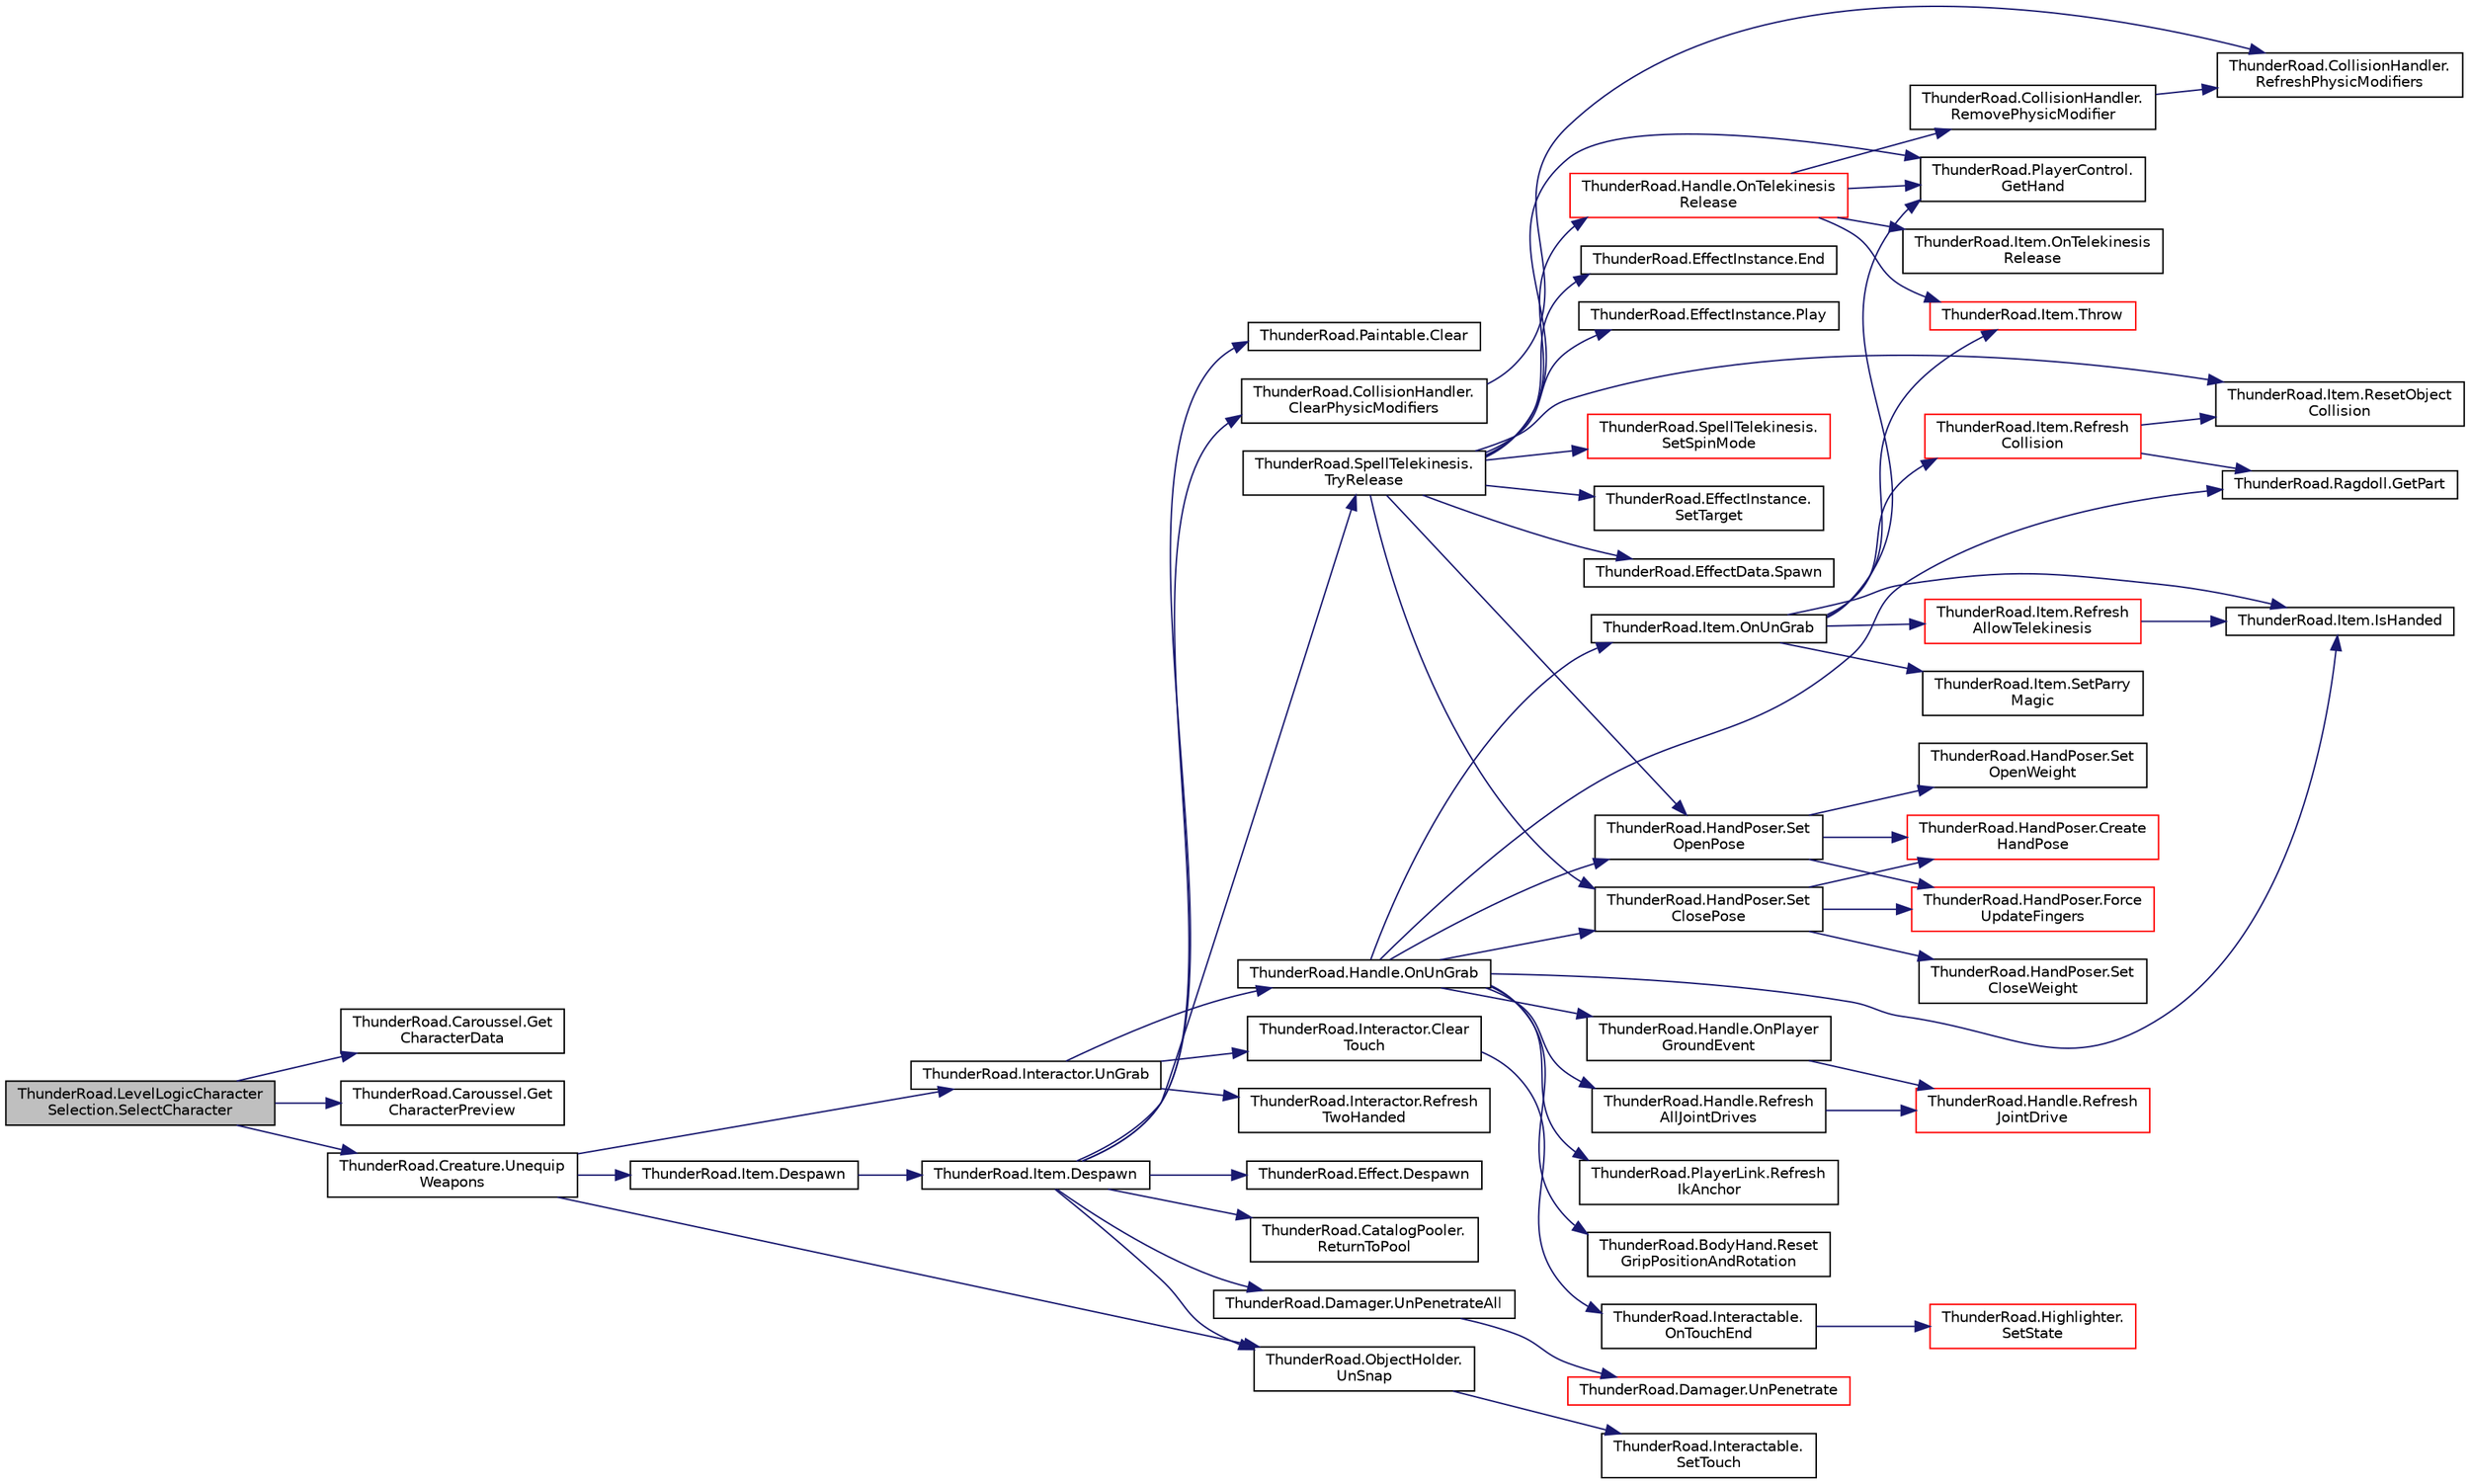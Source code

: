 digraph "ThunderRoad.LevelLogicCharacterSelection.SelectCharacter"
{
 // LATEX_PDF_SIZE
  edge [fontname="Helvetica",fontsize="10",labelfontname="Helvetica",labelfontsize="10"];
  node [fontname="Helvetica",fontsize="10",shape=record];
  rankdir="LR";
  Node1 [label="ThunderRoad.LevelLogicCharacter\lSelection.SelectCharacter",height=0.2,width=0.4,color="black", fillcolor="grey75", style="filled", fontcolor="black",tooltip="Selects the character."];
  Node1 -> Node2 [color="midnightblue",fontsize="10",style="solid",fontname="Helvetica"];
  Node2 [label="ThunderRoad.Caroussel.Get\lCharacterData",height=0.2,width=0.4,color="black", fillcolor="white", style="filled",URL="$class_thunder_road_1_1_caroussel.html#a322117e93159590af9a414e5ae0e7e64",tooltip="Gets the character data."];
  Node1 -> Node3 [color="midnightblue",fontsize="10",style="solid",fontname="Helvetica"];
  Node3 [label="ThunderRoad.Caroussel.Get\lCharacterPreview",height=0.2,width=0.4,color="black", fillcolor="white", style="filled",URL="$class_thunder_road_1_1_caroussel.html#ad7c15c150e58867fee8aca664214a580",tooltip="Gets the character preview."];
  Node1 -> Node4 [color="midnightblue",fontsize="10",style="solid",fontname="Helvetica"];
  Node4 [label="ThunderRoad.Creature.Unequip\lWeapons",height=0.2,width=0.4,color="black", fillcolor="white", style="filled",URL="$class_thunder_road_1_1_creature.html#a26d0fbb655182d75c8e369057ab5e85d",tooltip="Unequips the weapons."];
  Node4 -> Node5 [color="midnightblue",fontsize="10",style="solid",fontname="Helvetica"];
  Node5 [label="ThunderRoad.Item.Despawn",height=0.2,width=0.4,color="black", fillcolor="white", style="filled",URL="$class_thunder_road_1_1_item.html#a6bc9fe525c3098357fb3064477cd5d25",tooltip="Despawns the specified delay."];
  Node5 -> Node6 [color="midnightblue",fontsize="10",style="solid",fontname="Helvetica"];
  Node6 [label="ThunderRoad.Item.Despawn",height=0.2,width=0.4,color="black", fillcolor="white", style="filled",URL="$class_thunder_road_1_1_item.html#a6abf7a0bc00f7af7637d9e998bc6b64e",tooltip="Despawns this instance."];
  Node6 -> Node7 [color="midnightblue",fontsize="10",style="solid",fontname="Helvetica"];
  Node7 [label="ThunderRoad.Paintable.Clear",height=0.2,width=0.4,color="black", fillcolor="white", style="filled",URL="$class_thunder_road_1_1_paintable.html#ac8d5a04bf9e92485c895110b2d15a317",tooltip="Clears this instance."];
  Node6 -> Node8 [color="midnightblue",fontsize="10",style="solid",fontname="Helvetica"];
  Node8 [label="ThunderRoad.CollisionHandler.\lClearPhysicModifiers",height=0.2,width=0.4,color="black", fillcolor="white", style="filled",URL="$class_thunder_road_1_1_collision_handler.html#aad7c842f675bc850a9fab4be9bc42aae",tooltip="Clears the physic modifiers."];
  Node8 -> Node9 [color="midnightblue",fontsize="10",style="solid",fontname="Helvetica"];
  Node9 [label="ThunderRoad.CollisionHandler.\lRefreshPhysicModifiers",height=0.2,width=0.4,color="black", fillcolor="white", style="filled",URL="$class_thunder_road_1_1_collision_handler.html#a9baba308d0401342c4f214a885582413",tooltip="Refreshes the physic modifiers."];
  Node6 -> Node10 [color="midnightblue",fontsize="10",style="solid",fontname="Helvetica"];
  Node10 [label="ThunderRoad.Effect.Despawn",height=0.2,width=0.4,color="black", fillcolor="white", style="filled",URL="$class_thunder_road_1_1_effect.html#ac6e493020ac6c4135aeae266f8004594",tooltip="Despawns this instance."];
  Node6 -> Node11 [color="midnightblue",fontsize="10",style="solid",fontname="Helvetica"];
  Node11 [label="ThunderRoad.CatalogPooler.\lReturnToPool",height=0.2,width=0.4,color="black", fillcolor="white", style="filled",URL="$class_thunder_road_1_1_catalog_pooler.html#abd332139fb6f6805b5e1f900ebb2b050",tooltip="Returns to pool."];
  Node6 -> Node12 [color="midnightblue",fontsize="10",style="solid",fontname="Helvetica"];
  Node12 [label="ThunderRoad.SpellTelekinesis.\lTryRelease",height=0.2,width=0.4,color="black", fillcolor="white", style="filled",URL="$class_thunder_road_1_1_spell_telekinesis.html#a7bdbcedcad4520550081bbe13f9d3105",tooltip="Tries the release."];
  Node12 -> Node13 [color="midnightblue",fontsize="10",style="solid",fontname="Helvetica"];
  Node13 [label="ThunderRoad.EffectInstance.End",height=0.2,width=0.4,color="black", fillcolor="white", style="filled",URL="$class_thunder_road_1_1_effect_instance.html#a2145ac61404303ad31bfda14880e77e5",tooltip="Ends the specified loop only."];
  Node12 -> Node14 [color="midnightblue",fontsize="10",style="solid",fontname="Helvetica"];
  Node14 [label="ThunderRoad.PlayerControl.\lGetHand",height=0.2,width=0.4,color="black", fillcolor="white", style="filled",URL="$class_thunder_road_1_1_player_control.html#a35f9d9f52e8ffc5ad4a3b3a8a18541b9",tooltip="Gets the hand."];
  Node12 -> Node15 [color="midnightblue",fontsize="10",style="solid",fontname="Helvetica"];
  Node15 [label="ThunderRoad.Handle.OnTelekinesis\lRelease",height=0.2,width=0.4,color="red", fillcolor="white", style="filled",URL="$class_thunder_road_1_1_handle.html#a4c4f5a8962aca554ba0df43b1f089301",tooltip="Called when [telekinesis release]."];
  Node15 -> Node14 [color="midnightblue",fontsize="10",style="solid",fontname="Helvetica"];
  Node15 -> Node16 [color="midnightblue",fontsize="10",style="solid",fontname="Helvetica"];
  Node16 [label="ThunderRoad.Item.OnTelekinesis\lRelease",height=0.2,width=0.4,color="black", fillcolor="white", style="filled",URL="$class_thunder_road_1_1_item.html#aece7f005d003a7b1d19745911afbea84",tooltip="Called when [telekinesis release]."];
  Node15 -> Node17 [color="midnightblue",fontsize="10",style="solid",fontname="Helvetica"];
  Node17 [label="ThunderRoad.CollisionHandler.\lRemovePhysicModifier",height=0.2,width=0.4,color="black", fillcolor="white", style="filled",URL="$class_thunder_road_1_1_collision_handler.html#a0c22ab9a8eb20a0e65373f111b93362c",tooltip="Removes the physic modifier."];
  Node17 -> Node9 [color="midnightblue",fontsize="10",style="solid",fontname="Helvetica"];
  Node15 -> Node22 [color="midnightblue",fontsize="10",style="solid",fontname="Helvetica"];
  Node22 [label="ThunderRoad.Item.Throw",height=0.2,width=0.4,color="red", fillcolor="white", style="filled",URL="$class_thunder_road_1_1_item.html#a093146a18f771d8c8ad8333dab93c4f8",tooltip="Throws the specified throw multiplier."];
  Node12 -> Node27 [color="midnightblue",fontsize="10",style="solid",fontname="Helvetica"];
  Node27 [label="ThunderRoad.EffectInstance.Play",height=0.2,width=0.4,color="black", fillcolor="white", style="filled",URL="$class_thunder_road_1_1_effect_instance.html#a2e1b93aec710be57d9a9014149f0c5d5",tooltip="Plays the specified step custom hash identifier."];
  Node12 -> Node28 [color="midnightblue",fontsize="10",style="solid",fontname="Helvetica"];
  Node28 [label="ThunderRoad.Item.ResetObject\lCollision",height=0.2,width=0.4,color="black", fillcolor="white", style="filled",URL="$class_thunder_road_1_1_item.html#a0cb2eaf67cb34ac7856b2c584549902a",tooltip="Resets the object collision."];
  Node12 -> Node29 [color="midnightblue",fontsize="10",style="solid",fontname="Helvetica"];
  Node29 [label="ThunderRoad.HandPoser.Set\lClosePose",height=0.2,width=0.4,color="black", fillcolor="white", style="filled",URL="$class_thunder_road_1_1_hand_poser.html#a343c75f2c13c6390f5dcb55278466712",tooltip="Sets the close pose."];
  Node29 -> Node30 [color="midnightblue",fontsize="10",style="solid",fontname="Helvetica"];
  Node30 [label="ThunderRoad.HandPoser.Create\lHandPose",height=0.2,width=0.4,color="red", fillcolor="white", style="filled",URL="$class_thunder_road_1_1_hand_poser.html#a14f49279567da792b5921424a61c58b6",tooltip="Creates the hand pose."];
  Node29 -> Node33 [color="midnightblue",fontsize="10",style="solid",fontname="Helvetica"];
  Node33 [label="ThunderRoad.HandPoser.Force\lUpdateFingers",height=0.2,width=0.4,color="red", fillcolor="white", style="filled",URL="$class_thunder_road_1_1_hand_poser.html#a0c1086136b39823b4fcd770426e12a2b",tooltip="Forces the update fingers."];
  Node29 -> Node40 [color="midnightblue",fontsize="10",style="solid",fontname="Helvetica"];
  Node40 [label="ThunderRoad.HandPoser.Set\lCloseWeight",height=0.2,width=0.4,color="black", fillcolor="white", style="filled",URL="$class_thunder_road_1_1_hand_poser.html#af52a8cf2bc60491f2941a73364ba258a",tooltip="Sets the close weight."];
  Node12 -> Node41 [color="midnightblue",fontsize="10",style="solid",fontname="Helvetica"];
  Node41 [label="ThunderRoad.HandPoser.Set\lOpenPose",height=0.2,width=0.4,color="black", fillcolor="white", style="filled",URL="$class_thunder_road_1_1_hand_poser.html#a3e6c4ca79e2e57ad1824711223f52c99",tooltip="Sets the open pose."];
  Node41 -> Node30 [color="midnightblue",fontsize="10",style="solid",fontname="Helvetica"];
  Node41 -> Node33 [color="midnightblue",fontsize="10",style="solid",fontname="Helvetica"];
  Node41 -> Node42 [color="midnightblue",fontsize="10",style="solid",fontname="Helvetica"];
  Node42 [label="ThunderRoad.HandPoser.Set\lOpenWeight",height=0.2,width=0.4,color="black", fillcolor="white", style="filled",URL="$class_thunder_road_1_1_hand_poser.html#ab8c2d514e77308627ec5af639158dbb8",tooltip="Sets the open weight."];
  Node12 -> Node43 [color="midnightblue",fontsize="10",style="solid",fontname="Helvetica"];
  Node43 [label="ThunderRoad.SpellTelekinesis.\lSetSpinMode",height=0.2,width=0.4,color="red", fillcolor="white", style="filled",URL="$class_thunder_road_1_1_spell_telekinesis.html#ae5237414fccf4e9da106dcf961f9dbaa",tooltip="Sets the spin mode."];
  Node12 -> Node47 [color="midnightblue",fontsize="10",style="solid",fontname="Helvetica"];
  Node47 [label="ThunderRoad.EffectInstance.\lSetTarget",height=0.2,width=0.4,color="black", fillcolor="white", style="filled",URL="$class_thunder_road_1_1_effect_instance.html#a87794195b08dfc45bf7ea9b93f0bc305",tooltip="Sets the target."];
  Node12 -> Node48 [color="midnightblue",fontsize="10",style="solid",fontname="Helvetica"];
  Node48 [label="ThunderRoad.EffectData.Spawn",height=0.2,width=0.4,color="black", fillcolor="white", style="filled",URL="$class_thunder_road_1_1_effect_data.html#a63841dec71870c38eba2dd432ff8878e",tooltip="Spawns the specified parent."];
  Node6 -> Node49 [color="midnightblue",fontsize="10",style="solid",fontname="Helvetica"];
  Node49 [label="ThunderRoad.Damager.UnPenetrateAll",height=0.2,width=0.4,color="black", fillcolor="white", style="filled",URL="$class_thunder_road_1_1_damager.html#a528d5f921eb60bf5695fe265e5223702",tooltip="Uns the penetrate all."];
  Node49 -> Node50 [color="midnightblue",fontsize="10",style="solid",fontname="Helvetica"];
  Node50 [label="ThunderRoad.Damager.UnPenetrate",height=0.2,width=0.4,color="red", fillcolor="white", style="filled",URL="$class_thunder_road_1_1_damager.html#a9833200091ec2bbe4733cabf37fc19ae",tooltip="Uns the penetrate."];
  Node6 -> Node53 [color="midnightblue",fontsize="10",style="solid",fontname="Helvetica"];
  Node53 [label="ThunderRoad.ObjectHolder.\lUnSnap",height=0.2,width=0.4,color="black", fillcolor="white", style="filled",URL="$class_thunder_road_1_1_object_holder.html#aba8506d2ba878d1dee5e17d7c9738a41",tooltip="Uns the snap."];
  Node53 -> Node54 [color="midnightblue",fontsize="10",style="solid",fontname="Helvetica"];
  Node54 [label="ThunderRoad.Interactable.\lSetTouch",height=0.2,width=0.4,color="black", fillcolor="white", style="filled",URL="$class_thunder_road_1_1_interactable.html#a050a5fc51f8a10b6d1743c45f4de908a",tooltip="Sets the touch."];
  Node4 -> Node55 [color="midnightblue",fontsize="10",style="solid",fontname="Helvetica"];
  Node55 [label="ThunderRoad.Interactor.UnGrab",height=0.2,width=0.4,color="black", fillcolor="white", style="filled",URL="$class_thunder_road_1_1_interactor.html#aac5f1c05c892d8f18262b910ba75c8ae",tooltip="Uns the grab."];
  Node55 -> Node56 [color="midnightblue",fontsize="10",style="solid",fontname="Helvetica"];
  Node56 [label="ThunderRoad.Interactor.Clear\lTouch",height=0.2,width=0.4,color="black", fillcolor="white", style="filled",URL="$class_thunder_road_1_1_interactor.html#a32bff7045c10e93443547097126de42e",tooltip="Clears the touch."];
  Node56 -> Node57 [color="midnightblue",fontsize="10",style="solid",fontname="Helvetica"];
  Node57 [label="ThunderRoad.Interactable.\lOnTouchEnd",height=0.2,width=0.4,color="black", fillcolor="white", style="filled",URL="$class_thunder_road_1_1_interactable.html#a33c2f46971a169e09a6430afeee14039",tooltip="Called when [touch end]."];
  Node57 -> Node58 [color="midnightblue",fontsize="10",style="solid",fontname="Helvetica"];
  Node58 [label="ThunderRoad.Highlighter.\lSetState",height=0.2,width=0.4,color="red", fillcolor="white", style="filled",URL="$class_thunder_road_1_1_highlighter.html#aa1487a513b92c7ebb44777930e1bed55",tooltip="Sets the state."];
  Node55 -> Node64 [color="midnightblue",fontsize="10",style="solid",fontname="Helvetica"];
  Node64 [label="ThunderRoad.Handle.OnUnGrab",height=0.2,width=0.4,color="black", fillcolor="white", style="filled",URL="$class_thunder_road_1_1_handle.html#a75074ab7acb56294512dada6437cd799",tooltip="Called when [un grab]."];
  Node64 -> Node65 [color="midnightblue",fontsize="10",style="solid",fontname="Helvetica"];
  Node65 [label="ThunderRoad.Ragdoll.GetPart",height=0.2,width=0.4,color="black", fillcolor="white", style="filled",URL="$class_thunder_road_1_1_ragdoll.html#a63bb50459ca0652451c1aef3fc8155cb",tooltip="Gets the part."];
  Node64 -> Node66 [color="midnightblue",fontsize="10",style="solid",fontname="Helvetica"];
  Node66 [label="ThunderRoad.Item.IsHanded",height=0.2,width=0.4,color="black", fillcolor="white", style="filled",URL="$class_thunder_road_1_1_item.html#a3f6db977accd385918e6ac7b140e9872",tooltip="Determines whether the specified side is handed."];
  Node64 -> Node67 [color="midnightblue",fontsize="10",style="solid",fontname="Helvetica"];
  Node67 [label="ThunderRoad.Handle.OnPlayer\lGroundEvent",height=0.2,width=0.4,color="black", fillcolor="white", style="filled",URL="$class_thunder_road_1_1_handle.html#ae62c5fccfe4c2ce3a50f2e9d21963572",tooltip="Called when [player ground event]."];
  Node67 -> Node68 [color="midnightblue",fontsize="10",style="solid",fontname="Helvetica"];
  Node68 [label="ThunderRoad.Handle.Refresh\lJointDrive",height=0.2,width=0.4,color="red", fillcolor="white", style="filled",URL="$class_thunder_road_1_1_handle.html#a198ca29640ae1e41a39f0fcd9791c00a",tooltip="Refreshes the joint drive."];
  Node64 -> Node75 [color="midnightblue",fontsize="10",style="solid",fontname="Helvetica"];
  Node75 [label="ThunderRoad.Item.OnUnGrab",height=0.2,width=0.4,color="black", fillcolor="white", style="filled",URL="$class_thunder_road_1_1_item.html#a00f67a71073d5a4877cebb2ab84ee65a",tooltip="Called when [un grab]."];
  Node75 -> Node14 [color="midnightblue",fontsize="10",style="solid",fontname="Helvetica"];
  Node75 -> Node66 [color="midnightblue",fontsize="10",style="solid",fontname="Helvetica"];
  Node75 -> Node76 [color="midnightblue",fontsize="10",style="solid",fontname="Helvetica"];
  Node76 [label="ThunderRoad.Item.Refresh\lAllowTelekinesis",height=0.2,width=0.4,color="red", fillcolor="white", style="filled",URL="$class_thunder_road_1_1_item.html#acfe999b997b96e216b489d06b0e28ec2",tooltip="Refreshes the allow telekinesis."];
  Node76 -> Node66 [color="midnightblue",fontsize="10",style="solid",fontname="Helvetica"];
  Node75 -> Node79 [color="midnightblue",fontsize="10",style="solid",fontname="Helvetica"];
  Node79 [label="ThunderRoad.Item.Refresh\lCollision",height=0.2,width=0.4,color="red", fillcolor="white", style="filled",URL="$class_thunder_road_1_1_item.html#a6a4c857535cb043d56ddf774e1f7f390",tooltip="Refreshes the collision."];
  Node79 -> Node65 [color="midnightblue",fontsize="10",style="solid",fontname="Helvetica"];
  Node79 -> Node28 [color="midnightblue",fontsize="10",style="solid",fontname="Helvetica"];
  Node75 -> Node81 [color="midnightblue",fontsize="10",style="solid",fontname="Helvetica"];
  Node81 [label="ThunderRoad.Item.SetParry\lMagic",height=0.2,width=0.4,color="black", fillcolor="white", style="filled",URL="$class_thunder_road_1_1_item.html#a54f3d4cddf76935a6bb89c02cfc2aab4",tooltip="Sets the parry magic."];
  Node75 -> Node22 [color="midnightblue",fontsize="10",style="solid",fontname="Helvetica"];
  Node64 -> Node82 [color="midnightblue",fontsize="10",style="solid",fontname="Helvetica"];
  Node82 [label="ThunderRoad.Handle.Refresh\lAllJointDrives",height=0.2,width=0.4,color="black", fillcolor="white", style="filled",URL="$class_thunder_road_1_1_handle.html#ad1621fdf3dc9cf924f766dc222cab556",tooltip="Refreshes all joint drives."];
  Node82 -> Node68 [color="midnightblue",fontsize="10",style="solid",fontname="Helvetica"];
  Node64 -> Node83 [color="midnightblue",fontsize="10",style="solid",fontname="Helvetica"];
  Node83 [label="ThunderRoad.PlayerLink.Refresh\lIkAnchor",height=0.2,width=0.4,color="black", fillcolor="white", style="filled",URL="$class_thunder_road_1_1_player_link.html#ace8e9c4b3db1a9140f273fb5d97a8ac8",tooltip="Refreshes the ik anchor."];
  Node64 -> Node84 [color="midnightblue",fontsize="10",style="solid",fontname="Helvetica"];
  Node84 [label="ThunderRoad.BodyHand.Reset\lGripPositionAndRotation",height=0.2,width=0.4,color="black", fillcolor="white", style="filled",URL="$class_thunder_road_1_1_body_hand.html#a4d85635b5cda5094b32af5a363686c0b",tooltip="Resets the grip position and rotation."];
  Node64 -> Node29 [color="midnightblue",fontsize="10",style="solid",fontname="Helvetica"];
  Node64 -> Node41 [color="midnightblue",fontsize="10",style="solid",fontname="Helvetica"];
  Node55 -> Node85 [color="midnightblue",fontsize="10",style="solid",fontname="Helvetica"];
  Node85 [label="ThunderRoad.Interactor.Refresh\lTwoHanded",height=0.2,width=0.4,color="black", fillcolor="white", style="filled",URL="$class_thunder_road_1_1_interactor.html#ac449186e620c7fef417dc1cad4abaf32",tooltip="Refreshes the two handed."];
  Node4 -> Node53 [color="midnightblue",fontsize="10",style="solid",fontname="Helvetica"];
}

